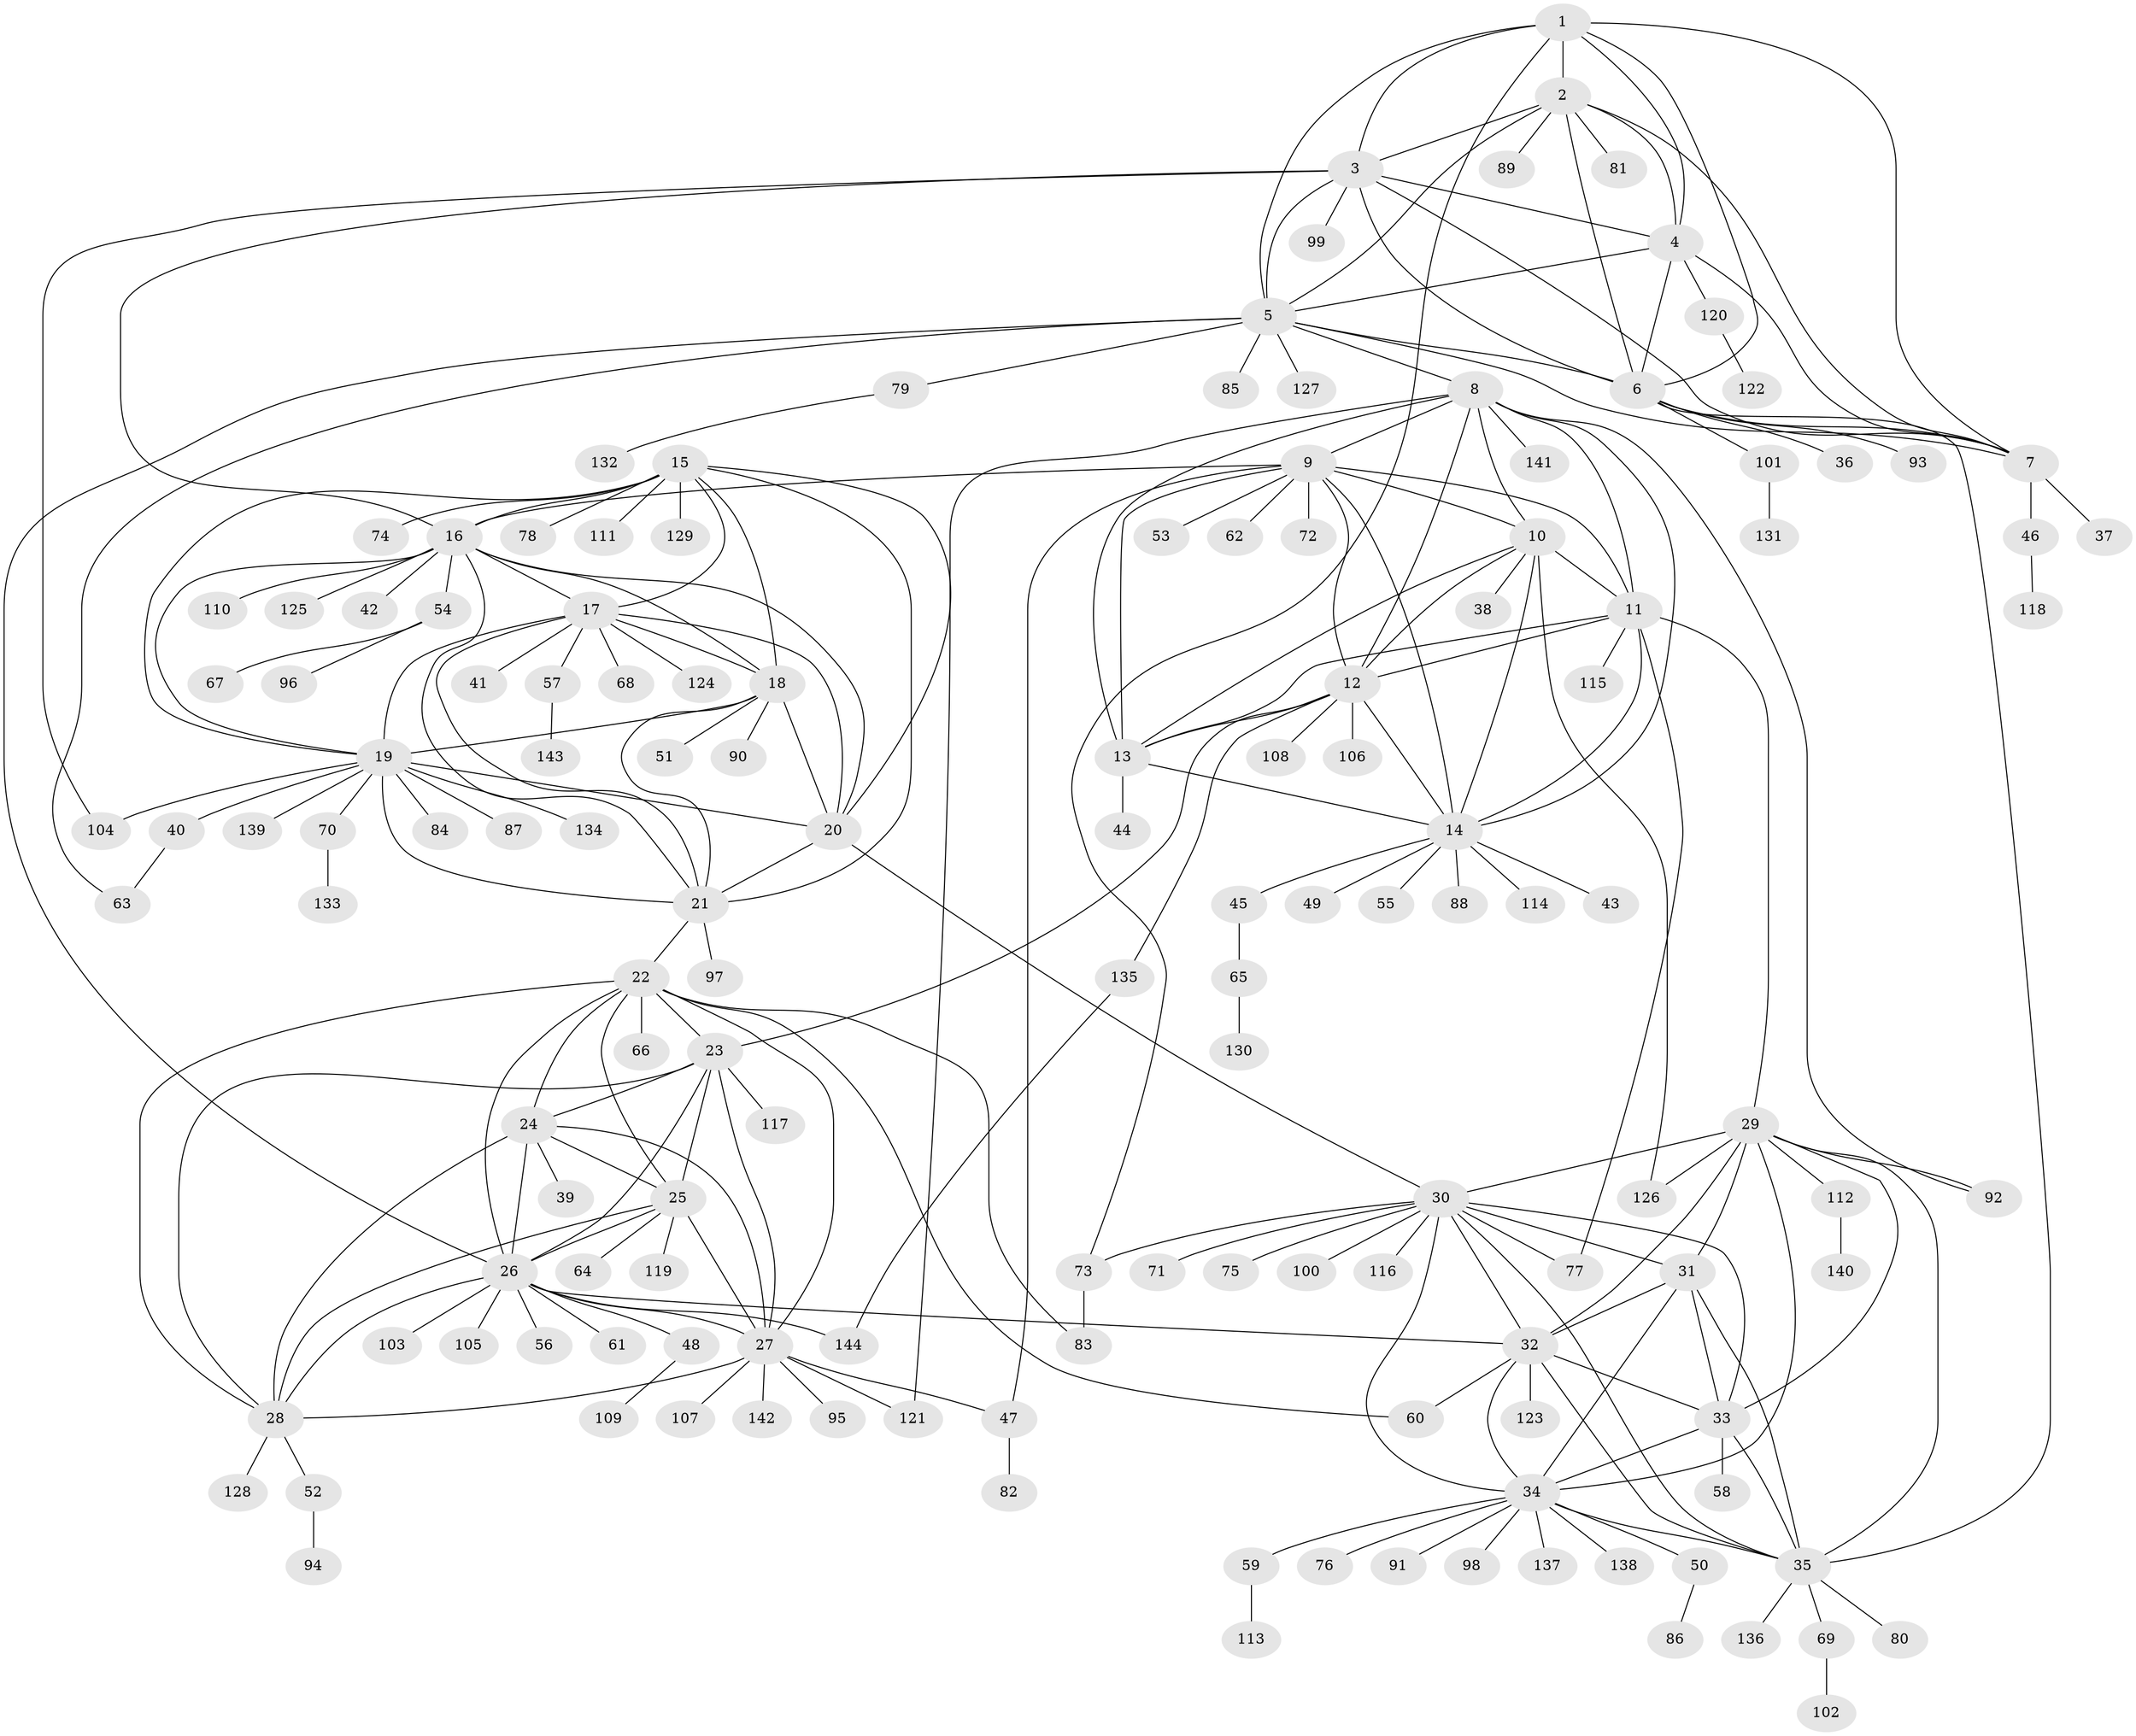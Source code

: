 // Generated by graph-tools (version 1.1) at 2025/11/02/27/25 16:11:34]
// undirected, 144 vertices, 235 edges
graph export_dot {
graph [start="1"]
  node [color=gray90,style=filled];
  1;
  2;
  3;
  4;
  5;
  6;
  7;
  8;
  9;
  10;
  11;
  12;
  13;
  14;
  15;
  16;
  17;
  18;
  19;
  20;
  21;
  22;
  23;
  24;
  25;
  26;
  27;
  28;
  29;
  30;
  31;
  32;
  33;
  34;
  35;
  36;
  37;
  38;
  39;
  40;
  41;
  42;
  43;
  44;
  45;
  46;
  47;
  48;
  49;
  50;
  51;
  52;
  53;
  54;
  55;
  56;
  57;
  58;
  59;
  60;
  61;
  62;
  63;
  64;
  65;
  66;
  67;
  68;
  69;
  70;
  71;
  72;
  73;
  74;
  75;
  76;
  77;
  78;
  79;
  80;
  81;
  82;
  83;
  84;
  85;
  86;
  87;
  88;
  89;
  90;
  91;
  92;
  93;
  94;
  95;
  96;
  97;
  98;
  99;
  100;
  101;
  102;
  103;
  104;
  105;
  106;
  107;
  108;
  109;
  110;
  111;
  112;
  113;
  114;
  115;
  116;
  117;
  118;
  119;
  120;
  121;
  122;
  123;
  124;
  125;
  126;
  127;
  128;
  129;
  130;
  131;
  132;
  133;
  134;
  135;
  136;
  137;
  138;
  139;
  140;
  141;
  142;
  143;
  144;
  1 -- 2;
  1 -- 3;
  1 -- 4;
  1 -- 5;
  1 -- 6;
  1 -- 7;
  1 -- 73;
  2 -- 3;
  2 -- 4;
  2 -- 5;
  2 -- 6;
  2 -- 7;
  2 -- 81;
  2 -- 89;
  3 -- 4;
  3 -- 5;
  3 -- 6;
  3 -- 7;
  3 -- 16;
  3 -- 99;
  3 -- 104;
  4 -- 5;
  4 -- 6;
  4 -- 7;
  4 -- 120;
  5 -- 6;
  5 -- 7;
  5 -- 8;
  5 -- 26;
  5 -- 63;
  5 -- 79;
  5 -- 85;
  5 -- 127;
  6 -- 7;
  6 -- 35;
  6 -- 36;
  6 -- 93;
  6 -- 101;
  7 -- 37;
  7 -- 46;
  8 -- 9;
  8 -- 10;
  8 -- 11;
  8 -- 12;
  8 -- 13;
  8 -- 14;
  8 -- 92;
  8 -- 121;
  8 -- 141;
  9 -- 10;
  9 -- 11;
  9 -- 12;
  9 -- 13;
  9 -- 14;
  9 -- 16;
  9 -- 47;
  9 -- 53;
  9 -- 62;
  9 -- 72;
  10 -- 11;
  10 -- 12;
  10 -- 13;
  10 -- 14;
  10 -- 38;
  10 -- 126;
  11 -- 12;
  11 -- 13;
  11 -- 14;
  11 -- 29;
  11 -- 77;
  11 -- 115;
  12 -- 13;
  12 -- 14;
  12 -- 23;
  12 -- 106;
  12 -- 108;
  12 -- 135;
  13 -- 14;
  13 -- 44;
  14 -- 43;
  14 -- 45;
  14 -- 49;
  14 -- 55;
  14 -- 88;
  14 -- 114;
  15 -- 16;
  15 -- 17;
  15 -- 18;
  15 -- 19;
  15 -- 20;
  15 -- 21;
  15 -- 74;
  15 -- 78;
  15 -- 111;
  15 -- 129;
  16 -- 17;
  16 -- 18;
  16 -- 19;
  16 -- 20;
  16 -- 21;
  16 -- 42;
  16 -- 54;
  16 -- 110;
  16 -- 125;
  17 -- 18;
  17 -- 19;
  17 -- 20;
  17 -- 21;
  17 -- 41;
  17 -- 57;
  17 -- 68;
  17 -- 124;
  18 -- 19;
  18 -- 20;
  18 -- 21;
  18 -- 51;
  18 -- 90;
  19 -- 20;
  19 -- 21;
  19 -- 40;
  19 -- 70;
  19 -- 84;
  19 -- 87;
  19 -- 104;
  19 -- 134;
  19 -- 139;
  20 -- 21;
  20 -- 30;
  21 -- 22;
  21 -- 97;
  22 -- 23;
  22 -- 24;
  22 -- 25;
  22 -- 26;
  22 -- 27;
  22 -- 28;
  22 -- 60;
  22 -- 66;
  22 -- 83;
  23 -- 24;
  23 -- 25;
  23 -- 26;
  23 -- 27;
  23 -- 28;
  23 -- 117;
  24 -- 25;
  24 -- 26;
  24 -- 27;
  24 -- 28;
  24 -- 39;
  25 -- 26;
  25 -- 27;
  25 -- 28;
  25 -- 64;
  25 -- 119;
  26 -- 27;
  26 -- 28;
  26 -- 32;
  26 -- 48;
  26 -- 56;
  26 -- 61;
  26 -- 103;
  26 -- 105;
  26 -- 144;
  27 -- 28;
  27 -- 47;
  27 -- 95;
  27 -- 107;
  27 -- 121;
  27 -- 142;
  28 -- 52;
  28 -- 128;
  29 -- 30;
  29 -- 31;
  29 -- 32;
  29 -- 33;
  29 -- 34;
  29 -- 35;
  29 -- 92;
  29 -- 112;
  29 -- 126;
  30 -- 31;
  30 -- 32;
  30 -- 33;
  30 -- 34;
  30 -- 35;
  30 -- 71;
  30 -- 73;
  30 -- 75;
  30 -- 77;
  30 -- 100;
  30 -- 116;
  31 -- 32;
  31 -- 33;
  31 -- 34;
  31 -- 35;
  32 -- 33;
  32 -- 34;
  32 -- 35;
  32 -- 60;
  32 -- 123;
  33 -- 34;
  33 -- 35;
  33 -- 58;
  34 -- 35;
  34 -- 50;
  34 -- 59;
  34 -- 76;
  34 -- 91;
  34 -- 98;
  34 -- 137;
  34 -- 138;
  35 -- 69;
  35 -- 80;
  35 -- 136;
  40 -- 63;
  45 -- 65;
  46 -- 118;
  47 -- 82;
  48 -- 109;
  50 -- 86;
  52 -- 94;
  54 -- 67;
  54 -- 96;
  57 -- 143;
  59 -- 113;
  65 -- 130;
  69 -- 102;
  70 -- 133;
  73 -- 83;
  79 -- 132;
  101 -- 131;
  112 -- 140;
  120 -- 122;
  135 -- 144;
}
